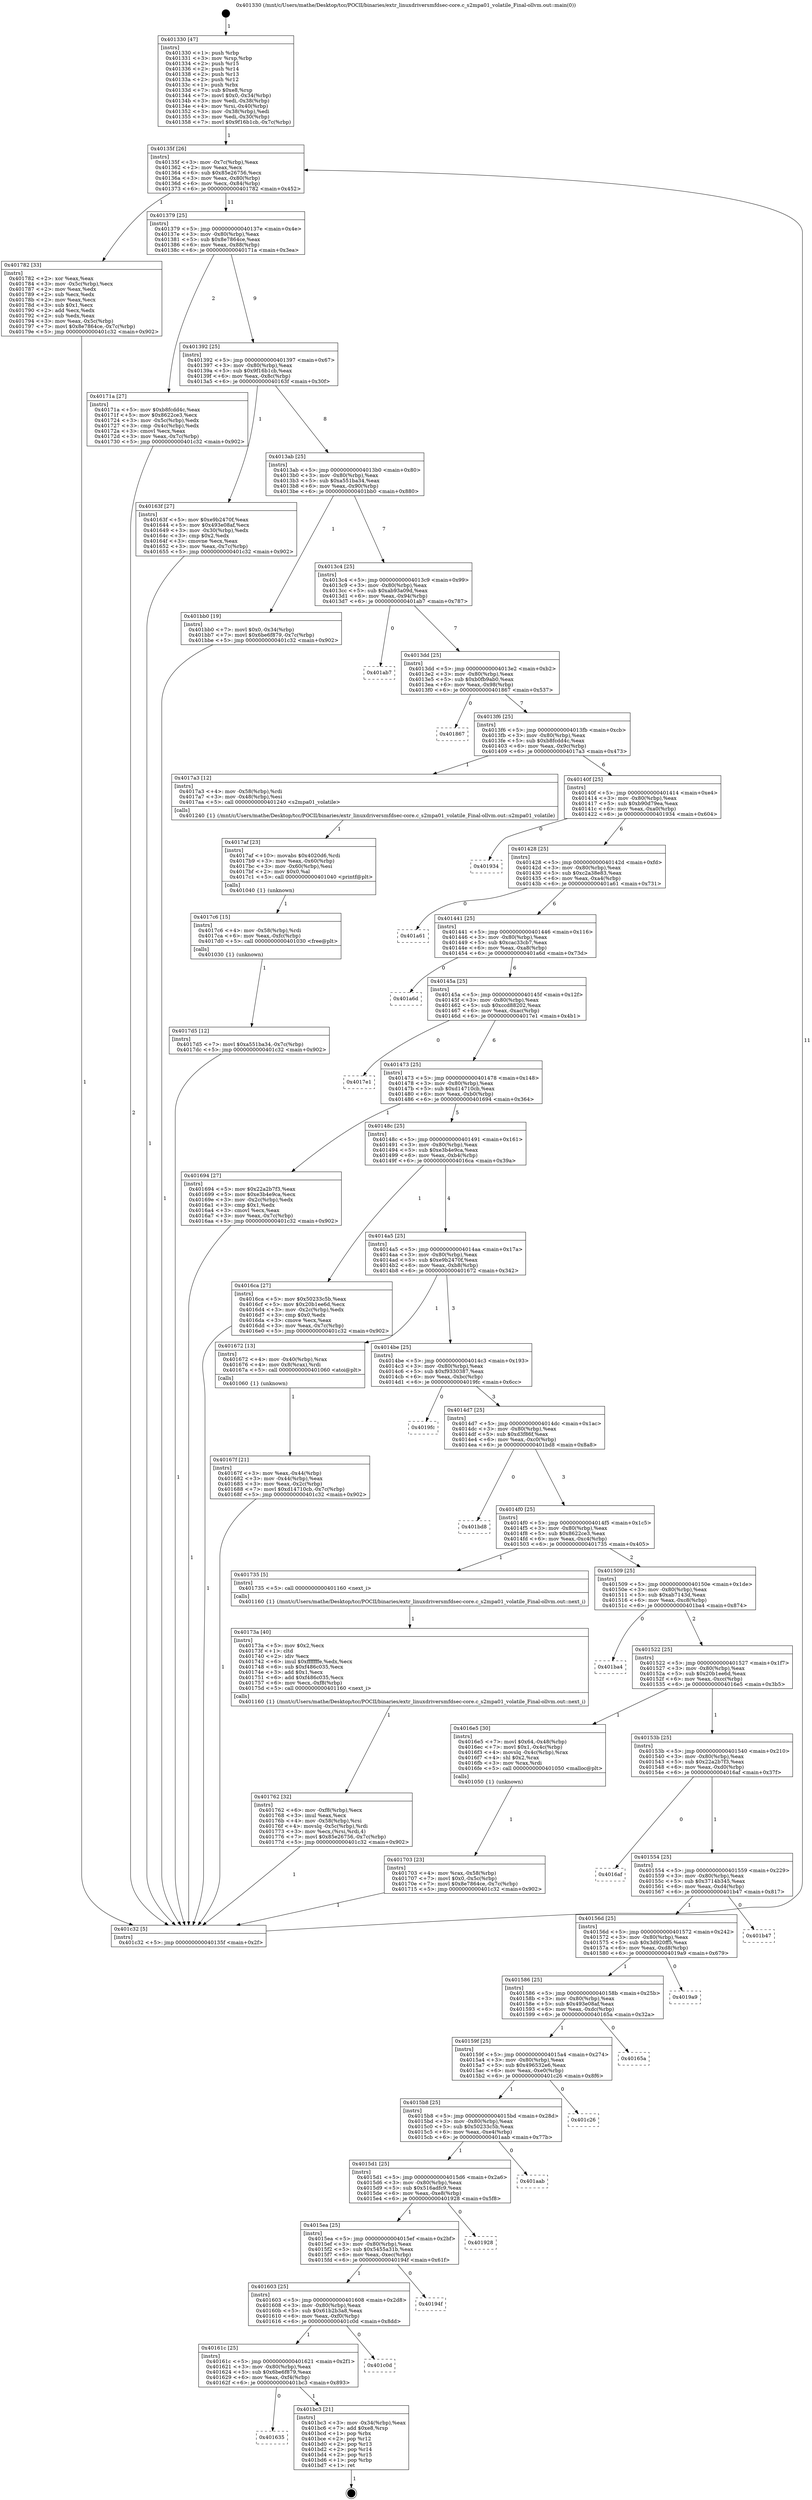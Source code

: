 digraph "0x401330" {
  label = "0x401330 (/mnt/c/Users/mathe/Desktop/tcc/POCII/binaries/extr_linuxdriversmfdsec-core.c_s2mpa01_volatile_Final-ollvm.out::main(0))"
  labelloc = "t"
  node[shape=record]

  Entry [label="",width=0.3,height=0.3,shape=circle,fillcolor=black,style=filled]
  "0x40135f" [label="{
     0x40135f [26]\l
     | [instrs]\l
     &nbsp;&nbsp;0x40135f \<+3\>: mov -0x7c(%rbp),%eax\l
     &nbsp;&nbsp;0x401362 \<+2\>: mov %eax,%ecx\l
     &nbsp;&nbsp;0x401364 \<+6\>: sub $0x85e26756,%ecx\l
     &nbsp;&nbsp;0x40136a \<+3\>: mov %eax,-0x80(%rbp)\l
     &nbsp;&nbsp;0x40136d \<+6\>: mov %ecx,-0x84(%rbp)\l
     &nbsp;&nbsp;0x401373 \<+6\>: je 0000000000401782 \<main+0x452\>\l
  }"]
  "0x401782" [label="{
     0x401782 [33]\l
     | [instrs]\l
     &nbsp;&nbsp;0x401782 \<+2\>: xor %eax,%eax\l
     &nbsp;&nbsp;0x401784 \<+3\>: mov -0x5c(%rbp),%ecx\l
     &nbsp;&nbsp;0x401787 \<+2\>: mov %eax,%edx\l
     &nbsp;&nbsp;0x401789 \<+2\>: sub %ecx,%edx\l
     &nbsp;&nbsp;0x40178b \<+2\>: mov %eax,%ecx\l
     &nbsp;&nbsp;0x40178d \<+3\>: sub $0x1,%ecx\l
     &nbsp;&nbsp;0x401790 \<+2\>: add %ecx,%edx\l
     &nbsp;&nbsp;0x401792 \<+2\>: sub %edx,%eax\l
     &nbsp;&nbsp;0x401794 \<+3\>: mov %eax,-0x5c(%rbp)\l
     &nbsp;&nbsp;0x401797 \<+7\>: movl $0x8e7864ce,-0x7c(%rbp)\l
     &nbsp;&nbsp;0x40179e \<+5\>: jmp 0000000000401c32 \<main+0x902\>\l
  }"]
  "0x401379" [label="{
     0x401379 [25]\l
     | [instrs]\l
     &nbsp;&nbsp;0x401379 \<+5\>: jmp 000000000040137e \<main+0x4e\>\l
     &nbsp;&nbsp;0x40137e \<+3\>: mov -0x80(%rbp),%eax\l
     &nbsp;&nbsp;0x401381 \<+5\>: sub $0x8e7864ce,%eax\l
     &nbsp;&nbsp;0x401386 \<+6\>: mov %eax,-0x88(%rbp)\l
     &nbsp;&nbsp;0x40138c \<+6\>: je 000000000040171a \<main+0x3ea\>\l
  }"]
  Exit [label="",width=0.3,height=0.3,shape=circle,fillcolor=black,style=filled,peripheries=2]
  "0x40171a" [label="{
     0x40171a [27]\l
     | [instrs]\l
     &nbsp;&nbsp;0x40171a \<+5\>: mov $0xb8fcdd4c,%eax\l
     &nbsp;&nbsp;0x40171f \<+5\>: mov $0x8622ce3,%ecx\l
     &nbsp;&nbsp;0x401724 \<+3\>: mov -0x5c(%rbp),%edx\l
     &nbsp;&nbsp;0x401727 \<+3\>: cmp -0x4c(%rbp),%edx\l
     &nbsp;&nbsp;0x40172a \<+3\>: cmovl %ecx,%eax\l
     &nbsp;&nbsp;0x40172d \<+3\>: mov %eax,-0x7c(%rbp)\l
     &nbsp;&nbsp;0x401730 \<+5\>: jmp 0000000000401c32 \<main+0x902\>\l
  }"]
  "0x401392" [label="{
     0x401392 [25]\l
     | [instrs]\l
     &nbsp;&nbsp;0x401392 \<+5\>: jmp 0000000000401397 \<main+0x67\>\l
     &nbsp;&nbsp;0x401397 \<+3\>: mov -0x80(%rbp),%eax\l
     &nbsp;&nbsp;0x40139a \<+5\>: sub $0x9f16b1cb,%eax\l
     &nbsp;&nbsp;0x40139f \<+6\>: mov %eax,-0x8c(%rbp)\l
     &nbsp;&nbsp;0x4013a5 \<+6\>: je 000000000040163f \<main+0x30f\>\l
  }"]
  "0x401635" [label="{
     0x401635\l
  }", style=dashed]
  "0x40163f" [label="{
     0x40163f [27]\l
     | [instrs]\l
     &nbsp;&nbsp;0x40163f \<+5\>: mov $0xe9b2470f,%eax\l
     &nbsp;&nbsp;0x401644 \<+5\>: mov $0x493e08af,%ecx\l
     &nbsp;&nbsp;0x401649 \<+3\>: mov -0x30(%rbp),%edx\l
     &nbsp;&nbsp;0x40164c \<+3\>: cmp $0x2,%edx\l
     &nbsp;&nbsp;0x40164f \<+3\>: cmovne %ecx,%eax\l
     &nbsp;&nbsp;0x401652 \<+3\>: mov %eax,-0x7c(%rbp)\l
     &nbsp;&nbsp;0x401655 \<+5\>: jmp 0000000000401c32 \<main+0x902\>\l
  }"]
  "0x4013ab" [label="{
     0x4013ab [25]\l
     | [instrs]\l
     &nbsp;&nbsp;0x4013ab \<+5\>: jmp 00000000004013b0 \<main+0x80\>\l
     &nbsp;&nbsp;0x4013b0 \<+3\>: mov -0x80(%rbp),%eax\l
     &nbsp;&nbsp;0x4013b3 \<+5\>: sub $0xa551ba34,%eax\l
     &nbsp;&nbsp;0x4013b8 \<+6\>: mov %eax,-0x90(%rbp)\l
     &nbsp;&nbsp;0x4013be \<+6\>: je 0000000000401bb0 \<main+0x880\>\l
  }"]
  "0x401c32" [label="{
     0x401c32 [5]\l
     | [instrs]\l
     &nbsp;&nbsp;0x401c32 \<+5\>: jmp 000000000040135f \<main+0x2f\>\l
  }"]
  "0x401330" [label="{
     0x401330 [47]\l
     | [instrs]\l
     &nbsp;&nbsp;0x401330 \<+1\>: push %rbp\l
     &nbsp;&nbsp;0x401331 \<+3\>: mov %rsp,%rbp\l
     &nbsp;&nbsp;0x401334 \<+2\>: push %r15\l
     &nbsp;&nbsp;0x401336 \<+2\>: push %r14\l
     &nbsp;&nbsp;0x401338 \<+2\>: push %r13\l
     &nbsp;&nbsp;0x40133a \<+2\>: push %r12\l
     &nbsp;&nbsp;0x40133c \<+1\>: push %rbx\l
     &nbsp;&nbsp;0x40133d \<+7\>: sub $0xe8,%rsp\l
     &nbsp;&nbsp;0x401344 \<+7\>: movl $0x0,-0x34(%rbp)\l
     &nbsp;&nbsp;0x40134b \<+3\>: mov %edi,-0x38(%rbp)\l
     &nbsp;&nbsp;0x40134e \<+4\>: mov %rsi,-0x40(%rbp)\l
     &nbsp;&nbsp;0x401352 \<+3\>: mov -0x38(%rbp),%edi\l
     &nbsp;&nbsp;0x401355 \<+3\>: mov %edi,-0x30(%rbp)\l
     &nbsp;&nbsp;0x401358 \<+7\>: movl $0x9f16b1cb,-0x7c(%rbp)\l
  }"]
  "0x401bc3" [label="{
     0x401bc3 [21]\l
     | [instrs]\l
     &nbsp;&nbsp;0x401bc3 \<+3\>: mov -0x34(%rbp),%eax\l
     &nbsp;&nbsp;0x401bc6 \<+7\>: add $0xe8,%rsp\l
     &nbsp;&nbsp;0x401bcd \<+1\>: pop %rbx\l
     &nbsp;&nbsp;0x401bce \<+2\>: pop %r12\l
     &nbsp;&nbsp;0x401bd0 \<+2\>: pop %r13\l
     &nbsp;&nbsp;0x401bd2 \<+2\>: pop %r14\l
     &nbsp;&nbsp;0x401bd4 \<+2\>: pop %r15\l
     &nbsp;&nbsp;0x401bd6 \<+1\>: pop %rbp\l
     &nbsp;&nbsp;0x401bd7 \<+1\>: ret\l
  }"]
  "0x401bb0" [label="{
     0x401bb0 [19]\l
     | [instrs]\l
     &nbsp;&nbsp;0x401bb0 \<+7\>: movl $0x0,-0x34(%rbp)\l
     &nbsp;&nbsp;0x401bb7 \<+7\>: movl $0x6be6f879,-0x7c(%rbp)\l
     &nbsp;&nbsp;0x401bbe \<+5\>: jmp 0000000000401c32 \<main+0x902\>\l
  }"]
  "0x4013c4" [label="{
     0x4013c4 [25]\l
     | [instrs]\l
     &nbsp;&nbsp;0x4013c4 \<+5\>: jmp 00000000004013c9 \<main+0x99\>\l
     &nbsp;&nbsp;0x4013c9 \<+3\>: mov -0x80(%rbp),%eax\l
     &nbsp;&nbsp;0x4013cc \<+5\>: sub $0xab93a09d,%eax\l
     &nbsp;&nbsp;0x4013d1 \<+6\>: mov %eax,-0x94(%rbp)\l
     &nbsp;&nbsp;0x4013d7 \<+6\>: je 0000000000401ab7 \<main+0x787\>\l
  }"]
  "0x40161c" [label="{
     0x40161c [25]\l
     | [instrs]\l
     &nbsp;&nbsp;0x40161c \<+5\>: jmp 0000000000401621 \<main+0x2f1\>\l
     &nbsp;&nbsp;0x401621 \<+3\>: mov -0x80(%rbp),%eax\l
     &nbsp;&nbsp;0x401624 \<+5\>: sub $0x6be6f879,%eax\l
     &nbsp;&nbsp;0x401629 \<+6\>: mov %eax,-0xf4(%rbp)\l
     &nbsp;&nbsp;0x40162f \<+6\>: je 0000000000401bc3 \<main+0x893\>\l
  }"]
  "0x401ab7" [label="{
     0x401ab7\l
  }", style=dashed]
  "0x4013dd" [label="{
     0x4013dd [25]\l
     | [instrs]\l
     &nbsp;&nbsp;0x4013dd \<+5\>: jmp 00000000004013e2 \<main+0xb2\>\l
     &nbsp;&nbsp;0x4013e2 \<+3\>: mov -0x80(%rbp),%eax\l
     &nbsp;&nbsp;0x4013e5 \<+5\>: sub $0xb0fb9ab0,%eax\l
     &nbsp;&nbsp;0x4013ea \<+6\>: mov %eax,-0x98(%rbp)\l
     &nbsp;&nbsp;0x4013f0 \<+6\>: je 0000000000401867 \<main+0x537\>\l
  }"]
  "0x401c0d" [label="{
     0x401c0d\l
  }", style=dashed]
  "0x401867" [label="{
     0x401867\l
  }", style=dashed]
  "0x4013f6" [label="{
     0x4013f6 [25]\l
     | [instrs]\l
     &nbsp;&nbsp;0x4013f6 \<+5\>: jmp 00000000004013fb \<main+0xcb\>\l
     &nbsp;&nbsp;0x4013fb \<+3\>: mov -0x80(%rbp),%eax\l
     &nbsp;&nbsp;0x4013fe \<+5\>: sub $0xb8fcdd4c,%eax\l
     &nbsp;&nbsp;0x401403 \<+6\>: mov %eax,-0x9c(%rbp)\l
     &nbsp;&nbsp;0x401409 \<+6\>: je 00000000004017a3 \<main+0x473\>\l
  }"]
  "0x401603" [label="{
     0x401603 [25]\l
     | [instrs]\l
     &nbsp;&nbsp;0x401603 \<+5\>: jmp 0000000000401608 \<main+0x2d8\>\l
     &nbsp;&nbsp;0x401608 \<+3\>: mov -0x80(%rbp),%eax\l
     &nbsp;&nbsp;0x40160b \<+5\>: sub $0x61b2b3a8,%eax\l
     &nbsp;&nbsp;0x401610 \<+6\>: mov %eax,-0xf0(%rbp)\l
     &nbsp;&nbsp;0x401616 \<+6\>: je 0000000000401c0d \<main+0x8dd\>\l
  }"]
  "0x4017a3" [label="{
     0x4017a3 [12]\l
     | [instrs]\l
     &nbsp;&nbsp;0x4017a3 \<+4\>: mov -0x58(%rbp),%rdi\l
     &nbsp;&nbsp;0x4017a7 \<+3\>: mov -0x48(%rbp),%esi\l
     &nbsp;&nbsp;0x4017aa \<+5\>: call 0000000000401240 \<s2mpa01_volatile\>\l
     | [calls]\l
     &nbsp;&nbsp;0x401240 \{1\} (/mnt/c/Users/mathe/Desktop/tcc/POCII/binaries/extr_linuxdriversmfdsec-core.c_s2mpa01_volatile_Final-ollvm.out::s2mpa01_volatile)\l
  }"]
  "0x40140f" [label="{
     0x40140f [25]\l
     | [instrs]\l
     &nbsp;&nbsp;0x40140f \<+5\>: jmp 0000000000401414 \<main+0xe4\>\l
     &nbsp;&nbsp;0x401414 \<+3\>: mov -0x80(%rbp),%eax\l
     &nbsp;&nbsp;0x401417 \<+5\>: sub $0xb90d79ea,%eax\l
     &nbsp;&nbsp;0x40141c \<+6\>: mov %eax,-0xa0(%rbp)\l
     &nbsp;&nbsp;0x401422 \<+6\>: je 0000000000401934 \<main+0x604\>\l
  }"]
  "0x40194f" [label="{
     0x40194f\l
  }", style=dashed]
  "0x401934" [label="{
     0x401934\l
  }", style=dashed]
  "0x401428" [label="{
     0x401428 [25]\l
     | [instrs]\l
     &nbsp;&nbsp;0x401428 \<+5\>: jmp 000000000040142d \<main+0xfd\>\l
     &nbsp;&nbsp;0x40142d \<+3\>: mov -0x80(%rbp),%eax\l
     &nbsp;&nbsp;0x401430 \<+5\>: sub $0xc2a38e83,%eax\l
     &nbsp;&nbsp;0x401435 \<+6\>: mov %eax,-0xa4(%rbp)\l
     &nbsp;&nbsp;0x40143b \<+6\>: je 0000000000401a61 \<main+0x731\>\l
  }"]
  "0x4015ea" [label="{
     0x4015ea [25]\l
     | [instrs]\l
     &nbsp;&nbsp;0x4015ea \<+5\>: jmp 00000000004015ef \<main+0x2bf\>\l
     &nbsp;&nbsp;0x4015ef \<+3\>: mov -0x80(%rbp),%eax\l
     &nbsp;&nbsp;0x4015f2 \<+5\>: sub $0x5455a31b,%eax\l
     &nbsp;&nbsp;0x4015f7 \<+6\>: mov %eax,-0xec(%rbp)\l
     &nbsp;&nbsp;0x4015fd \<+6\>: je 000000000040194f \<main+0x61f\>\l
  }"]
  "0x401a61" [label="{
     0x401a61\l
  }", style=dashed]
  "0x401441" [label="{
     0x401441 [25]\l
     | [instrs]\l
     &nbsp;&nbsp;0x401441 \<+5\>: jmp 0000000000401446 \<main+0x116\>\l
     &nbsp;&nbsp;0x401446 \<+3\>: mov -0x80(%rbp),%eax\l
     &nbsp;&nbsp;0x401449 \<+5\>: sub $0xcac33cb7,%eax\l
     &nbsp;&nbsp;0x40144e \<+6\>: mov %eax,-0xa8(%rbp)\l
     &nbsp;&nbsp;0x401454 \<+6\>: je 0000000000401a6d \<main+0x73d\>\l
  }"]
  "0x401928" [label="{
     0x401928\l
  }", style=dashed]
  "0x401a6d" [label="{
     0x401a6d\l
  }", style=dashed]
  "0x40145a" [label="{
     0x40145a [25]\l
     | [instrs]\l
     &nbsp;&nbsp;0x40145a \<+5\>: jmp 000000000040145f \<main+0x12f\>\l
     &nbsp;&nbsp;0x40145f \<+3\>: mov -0x80(%rbp),%eax\l
     &nbsp;&nbsp;0x401462 \<+5\>: sub $0xccd88202,%eax\l
     &nbsp;&nbsp;0x401467 \<+6\>: mov %eax,-0xac(%rbp)\l
     &nbsp;&nbsp;0x40146d \<+6\>: je 00000000004017e1 \<main+0x4b1\>\l
  }"]
  "0x4015d1" [label="{
     0x4015d1 [25]\l
     | [instrs]\l
     &nbsp;&nbsp;0x4015d1 \<+5\>: jmp 00000000004015d6 \<main+0x2a6\>\l
     &nbsp;&nbsp;0x4015d6 \<+3\>: mov -0x80(%rbp),%eax\l
     &nbsp;&nbsp;0x4015d9 \<+5\>: sub $0x516adfc9,%eax\l
     &nbsp;&nbsp;0x4015de \<+6\>: mov %eax,-0xe8(%rbp)\l
     &nbsp;&nbsp;0x4015e4 \<+6\>: je 0000000000401928 \<main+0x5f8\>\l
  }"]
  "0x4017e1" [label="{
     0x4017e1\l
  }", style=dashed]
  "0x401473" [label="{
     0x401473 [25]\l
     | [instrs]\l
     &nbsp;&nbsp;0x401473 \<+5\>: jmp 0000000000401478 \<main+0x148\>\l
     &nbsp;&nbsp;0x401478 \<+3\>: mov -0x80(%rbp),%eax\l
     &nbsp;&nbsp;0x40147b \<+5\>: sub $0xd14710cb,%eax\l
     &nbsp;&nbsp;0x401480 \<+6\>: mov %eax,-0xb0(%rbp)\l
     &nbsp;&nbsp;0x401486 \<+6\>: je 0000000000401694 \<main+0x364\>\l
  }"]
  "0x401aab" [label="{
     0x401aab\l
  }", style=dashed]
  "0x401694" [label="{
     0x401694 [27]\l
     | [instrs]\l
     &nbsp;&nbsp;0x401694 \<+5\>: mov $0x22a2b7f3,%eax\l
     &nbsp;&nbsp;0x401699 \<+5\>: mov $0xe3b4e9ca,%ecx\l
     &nbsp;&nbsp;0x40169e \<+3\>: mov -0x2c(%rbp),%edx\l
     &nbsp;&nbsp;0x4016a1 \<+3\>: cmp $0x1,%edx\l
     &nbsp;&nbsp;0x4016a4 \<+3\>: cmovl %ecx,%eax\l
     &nbsp;&nbsp;0x4016a7 \<+3\>: mov %eax,-0x7c(%rbp)\l
     &nbsp;&nbsp;0x4016aa \<+5\>: jmp 0000000000401c32 \<main+0x902\>\l
  }"]
  "0x40148c" [label="{
     0x40148c [25]\l
     | [instrs]\l
     &nbsp;&nbsp;0x40148c \<+5\>: jmp 0000000000401491 \<main+0x161\>\l
     &nbsp;&nbsp;0x401491 \<+3\>: mov -0x80(%rbp),%eax\l
     &nbsp;&nbsp;0x401494 \<+5\>: sub $0xe3b4e9ca,%eax\l
     &nbsp;&nbsp;0x401499 \<+6\>: mov %eax,-0xb4(%rbp)\l
     &nbsp;&nbsp;0x40149f \<+6\>: je 00000000004016ca \<main+0x39a\>\l
  }"]
  "0x4015b8" [label="{
     0x4015b8 [25]\l
     | [instrs]\l
     &nbsp;&nbsp;0x4015b8 \<+5\>: jmp 00000000004015bd \<main+0x28d\>\l
     &nbsp;&nbsp;0x4015bd \<+3\>: mov -0x80(%rbp),%eax\l
     &nbsp;&nbsp;0x4015c0 \<+5\>: sub $0x50233c5b,%eax\l
     &nbsp;&nbsp;0x4015c5 \<+6\>: mov %eax,-0xe4(%rbp)\l
     &nbsp;&nbsp;0x4015cb \<+6\>: je 0000000000401aab \<main+0x77b\>\l
  }"]
  "0x4016ca" [label="{
     0x4016ca [27]\l
     | [instrs]\l
     &nbsp;&nbsp;0x4016ca \<+5\>: mov $0x50233c5b,%eax\l
     &nbsp;&nbsp;0x4016cf \<+5\>: mov $0x20b1ee6d,%ecx\l
     &nbsp;&nbsp;0x4016d4 \<+3\>: mov -0x2c(%rbp),%edx\l
     &nbsp;&nbsp;0x4016d7 \<+3\>: cmp $0x0,%edx\l
     &nbsp;&nbsp;0x4016da \<+3\>: cmove %ecx,%eax\l
     &nbsp;&nbsp;0x4016dd \<+3\>: mov %eax,-0x7c(%rbp)\l
     &nbsp;&nbsp;0x4016e0 \<+5\>: jmp 0000000000401c32 \<main+0x902\>\l
  }"]
  "0x4014a5" [label="{
     0x4014a5 [25]\l
     | [instrs]\l
     &nbsp;&nbsp;0x4014a5 \<+5\>: jmp 00000000004014aa \<main+0x17a\>\l
     &nbsp;&nbsp;0x4014aa \<+3\>: mov -0x80(%rbp),%eax\l
     &nbsp;&nbsp;0x4014ad \<+5\>: sub $0xe9b2470f,%eax\l
     &nbsp;&nbsp;0x4014b2 \<+6\>: mov %eax,-0xb8(%rbp)\l
     &nbsp;&nbsp;0x4014b8 \<+6\>: je 0000000000401672 \<main+0x342\>\l
  }"]
  "0x401c26" [label="{
     0x401c26\l
  }", style=dashed]
  "0x401672" [label="{
     0x401672 [13]\l
     | [instrs]\l
     &nbsp;&nbsp;0x401672 \<+4\>: mov -0x40(%rbp),%rax\l
     &nbsp;&nbsp;0x401676 \<+4\>: mov 0x8(%rax),%rdi\l
     &nbsp;&nbsp;0x40167a \<+5\>: call 0000000000401060 \<atoi@plt\>\l
     | [calls]\l
     &nbsp;&nbsp;0x401060 \{1\} (unknown)\l
  }"]
  "0x4014be" [label="{
     0x4014be [25]\l
     | [instrs]\l
     &nbsp;&nbsp;0x4014be \<+5\>: jmp 00000000004014c3 \<main+0x193\>\l
     &nbsp;&nbsp;0x4014c3 \<+3\>: mov -0x80(%rbp),%eax\l
     &nbsp;&nbsp;0x4014c6 \<+5\>: sub $0xf9330387,%eax\l
     &nbsp;&nbsp;0x4014cb \<+6\>: mov %eax,-0xbc(%rbp)\l
     &nbsp;&nbsp;0x4014d1 \<+6\>: je 00000000004019fc \<main+0x6cc\>\l
  }"]
  "0x40167f" [label="{
     0x40167f [21]\l
     | [instrs]\l
     &nbsp;&nbsp;0x40167f \<+3\>: mov %eax,-0x44(%rbp)\l
     &nbsp;&nbsp;0x401682 \<+3\>: mov -0x44(%rbp),%eax\l
     &nbsp;&nbsp;0x401685 \<+3\>: mov %eax,-0x2c(%rbp)\l
     &nbsp;&nbsp;0x401688 \<+7\>: movl $0xd14710cb,-0x7c(%rbp)\l
     &nbsp;&nbsp;0x40168f \<+5\>: jmp 0000000000401c32 \<main+0x902\>\l
  }"]
  "0x40159f" [label="{
     0x40159f [25]\l
     | [instrs]\l
     &nbsp;&nbsp;0x40159f \<+5\>: jmp 00000000004015a4 \<main+0x274\>\l
     &nbsp;&nbsp;0x4015a4 \<+3\>: mov -0x80(%rbp),%eax\l
     &nbsp;&nbsp;0x4015a7 \<+5\>: sub $0x496532e6,%eax\l
     &nbsp;&nbsp;0x4015ac \<+6\>: mov %eax,-0xe0(%rbp)\l
     &nbsp;&nbsp;0x4015b2 \<+6\>: je 0000000000401c26 \<main+0x8f6\>\l
  }"]
  "0x4019fc" [label="{
     0x4019fc\l
  }", style=dashed]
  "0x4014d7" [label="{
     0x4014d7 [25]\l
     | [instrs]\l
     &nbsp;&nbsp;0x4014d7 \<+5\>: jmp 00000000004014dc \<main+0x1ac\>\l
     &nbsp;&nbsp;0x4014dc \<+3\>: mov -0x80(%rbp),%eax\l
     &nbsp;&nbsp;0x4014df \<+5\>: sub $0xd3f86f,%eax\l
     &nbsp;&nbsp;0x4014e4 \<+6\>: mov %eax,-0xc0(%rbp)\l
     &nbsp;&nbsp;0x4014ea \<+6\>: je 0000000000401bd8 \<main+0x8a8\>\l
  }"]
  "0x40165a" [label="{
     0x40165a\l
  }", style=dashed]
  "0x401bd8" [label="{
     0x401bd8\l
  }", style=dashed]
  "0x4014f0" [label="{
     0x4014f0 [25]\l
     | [instrs]\l
     &nbsp;&nbsp;0x4014f0 \<+5\>: jmp 00000000004014f5 \<main+0x1c5\>\l
     &nbsp;&nbsp;0x4014f5 \<+3\>: mov -0x80(%rbp),%eax\l
     &nbsp;&nbsp;0x4014f8 \<+5\>: sub $0x8622ce3,%eax\l
     &nbsp;&nbsp;0x4014fd \<+6\>: mov %eax,-0xc4(%rbp)\l
     &nbsp;&nbsp;0x401503 \<+6\>: je 0000000000401735 \<main+0x405\>\l
  }"]
  "0x401586" [label="{
     0x401586 [25]\l
     | [instrs]\l
     &nbsp;&nbsp;0x401586 \<+5\>: jmp 000000000040158b \<main+0x25b\>\l
     &nbsp;&nbsp;0x40158b \<+3\>: mov -0x80(%rbp),%eax\l
     &nbsp;&nbsp;0x40158e \<+5\>: sub $0x493e08af,%eax\l
     &nbsp;&nbsp;0x401593 \<+6\>: mov %eax,-0xdc(%rbp)\l
     &nbsp;&nbsp;0x401599 \<+6\>: je 000000000040165a \<main+0x32a\>\l
  }"]
  "0x401735" [label="{
     0x401735 [5]\l
     | [instrs]\l
     &nbsp;&nbsp;0x401735 \<+5\>: call 0000000000401160 \<next_i\>\l
     | [calls]\l
     &nbsp;&nbsp;0x401160 \{1\} (/mnt/c/Users/mathe/Desktop/tcc/POCII/binaries/extr_linuxdriversmfdsec-core.c_s2mpa01_volatile_Final-ollvm.out::next_i)\l
  }"]
  "0x401509" [label="{
     0x401509 [25]\l
     | [instrs]\l
     &nbsp;&nbsp;0x401509 \<+5\>: jmp 000000000040150e \<main+0x1de\>\l
     &nbsp;&nbsp;0x40150e \<+3\>: mov -0x80(%rbp),%eax\l
     &nbsp;&nbsp;0x401511 \<+5\>: sub $0xab7143d,%eax\l
     &nbsp;&nbsp;0x401516 \<+6\>: mov %eax,-0xc8(%rbp)\l
     &nbsp;&nbsp;0x40151c \<+6\>: je 0000000000401ba4 \<main+0x874\>\l
  }"]
  "0x4019a9" [label="{
     0x4019a9\l
  }", style=dashed]
  "0x401ba4" [label="{
     0x401ba4\l
  }", style=dashed]
  "0x401522" [label="{
     0x401522 [25]\l
     | [instrs]\l
     &nbsp;&nbsp;0x401522 \<+5\>: jmp 0000000000401527 \<main+0x1f7\>\l
     &nbsp;&nbsp;0x401527 \<+3\>: mov -0x80(%rbp),%eax\l
     &nbsp;&nbsp;0x40152a \<+5\>: sub $0x20b1ee6d,%eax\l
     &nbsp;&nbsp;0x40152f \<+6\>: mov %eax,-0xcc(%rbp)\l
     &nbsp;&nbsp;0x401535 \<+6\>: je 00000000004016e5 \<main+0x3b5\>\l
  }"]
  "0x40156d" [label="{
     0x40156d [25]\l
     | [instrs]\l
     &nbsp;&nbsp;0x40156d \<+5\>: jmp 0000000000401572 \<main+0x242\>\l
     &nbsp;&nbsp;0x401572 \<+3\>: mov -0x80(%rbp),%eax\l
     &nbsp;&nbsp;0x401575 \<+5\>: sub $0x3d920ff5,%eax\l
     &nbsp;&nbsp;0x40157a \<+6\>: mov %eax,-0xd8(%rbp)\l
     &nbsp;&nbsp;0x401580 \<+6\>: je 00000000004019a9 \<main+0x679\>\l
  }"]
  "0x4016e5" [label="{
     0x4016e5 [30]\l
     | [instrs]\l
     &nbsp;&nbsp;0x4016e5 \<+7\>: movl $0x64,-0x48(%rbp)\l
     &nbsp;&nbsp;0x4016ec \<+7\>: movl $0x1,-0x4c(%rbp)\l
     &nbsp;&nbsp;0x4016f3 \<+4\>: movslq -0x4c(%rbp),%rax\l
     &nbsp;&nbsp;0x4016f7 \<+4\>: shl $0x2,%rax\l
     &nbsp;&nbsp;0x4016fb \<+3\>: mov %rax,%rdi\l
     &nbsp;&nbsp;0x4016fe \<+5\>: call 0000000000401050 \<malloc@plt\>\l
     | [calls]\l
     &nbsp;&nbsp;0x401050 \{1\} (unknown)\l
  }"]
  "0x40153b" [label="{
     0x40153b [25]\l
     | [instrs]\l
     &nbsp;&nbsp;0x40153b \<+5\>: jmp 0000000000401540 \<main+0x210\>\l
     &nbsp;&nbsp;0x401540 \<+3\>: mov -0x80(%rbp),%eax\l
     &nbsp;&nbsp;0x401543 \<+5\>: sub $0x22a2b7f3,%eax\l
     &nbsp;&nbsp;0x401548 \<+6\>: mov %eax,-0xd0(%rbp)\l
     &nbsp;&nbsp;0x40154e \<+6\>: je 00000000004016af \<main+0x37f\>\l
  }"]
  "0x401703" [label="{
     0x401703 [23]\l
     | [instrs]\l
     &nbsp;&nbsp;0x401703 \<+4\>: mov %rax,-0x58(%rbp)\l
     &nbsp;&nbsp;0x401707 \<+7\>: movl $0x0,-0x5c(%rbp)\l
     &nbsp;&nbsp;0x40170e \<+7\>: movl $0x8e7864ce,-0x7c(%rbp)\l
     &nbsp;&nbsp;0x401715 \<+5\>: jmp 0000000000401c32 \<main+0x902\>\l
  }"]
  "0x40173a" [label="{
     0x40173a [40]\l
     | [instrs]\l
     &nbsp;&nbsp;0x40173a \<+5\>: mov $0x2,%ecx\l
     &nbsp;&nbsp;0x40173f \<+1\>: cltd\l
     &nbsp;&nbsp;0x401740 \<+2\>: idiv %ecx\l
     &nbsp;&nbsp;0x401742 \<+6\>: imul $0xfffffffe,%edx,%ecx\l
     &nbsp;&nbsp;0x401748 \<+6\>: sub $0xf486c035,%ecx\l
     &nbsp;&nbsp;0x40174e \<+3\>: add $0x1,%ecx\l
     &nbsp;&nbsp;0x401751 \<+6\>: add $0xf486c035,%ecx\l
     &nbsp;&nbsp;0x401757 \<+6\>: mov %ecx,-0xf8(%rbp)\l
     &nbsp;&nbsp;0x40175d \<+5\>: call 0000000000401160 \<next_i\>\l
     | [calls]\l
     &nbsp;&nbsp;0x401160 \{1\} (/mnt/c/Users/mathe/Desktop/tcc/POCII/binaries/extr_linuxdriversmfdsec-core.c_s2mpa01_volatile_Final-ollvm.out::next_i)\l
  }"]
  "0x401762" [label="{
     0x401762 [32]\l
     | [instrs]\l
     &nbsp;&nbsp;0x401762 \<+6\>: mov -0xf8(%rbp),%ecx\l
     &nbsp;&nbsp;0x401768 \<+3\>: imul %eax,%ecx\l
     &nbsp;&nbsp;0x40176b \<+4\>: mov -0x58(%rbp),%rsi\l
     &nbsp;&nbsp;0x40176f \<+4\>: movslq -0x5c(%rbp),%rdi\l
     &nbsp;&nbsp;0x401773 \<+3\>: mov %ecx,(%rsi,%rdi,4)\l
     &nbsp;&nbsp;0x401776 \<+7\>: movl $0x85e26756,-0x7c(%rbp)\l
     &nbsp;&nbsp;0x40177d \<+5\>: jmp 0000000000401c32 \<main+0x902\>\l
  }"]
  "0x4017af" [label="{
     0x4017af [23]\l
     | [instrs]\l
     &nbsp;&nbsp;0x4017af \<+10\>: movabs $0x4020d6,%rdi\l
     &nbsp;&nbsp;0x4017b9 \<+3\>: mov %eax,-0x60(%rbp)\l
     &nbsp;&nbsp;0x4017bc \<+3\>: mov -0x60(%rbp),%esi\l
     &nbsp;&nbsp;0x4017bf \<+2\>: mov $0x0,%al\l
     &nbsp;&nbsp;0x4017c1 \<+5\>: call 0000000000401040 \<printf@plt\>\l
     | [calls]\l
     &nbsp;&nbsp;0x401040 \{1\} (unknown)\l
  }"]
  "0x4017c6" [label="{
     0x4017c6 [15]\l
     | [instrs]\l
     &nbsp;&nbsp;0x4017c6 \<+4\>: mov -0x58(%rbp),%rdi\l
     &nbsp;&nbsp;0x4017ca \<+6\>: mov %eax,-0xfc(%rbp)\l
     &nbsp;&nbsp;0x4017d0 \<+5\>: call 0000000000401030 \<free@plt\>\l
     | [calls]\l
     &nbsp;&nbsp;0x401030 \{1\} (unknown)\l
  }"]
  "0x4017d5" [label="{
     0x4017d5 [12]\l
     | [instrs]\l
     &nbsp;&nbsp;0x4017d5 \<+7\>: movl $0xa551ba34,-0x7c(%rbp)\l
     &nbsp;&nbsp;0x4017dc \<+5\>: jmp 0000000000401c32 \<main+0x902\>\l
  }"]
  "0x401b47" [label="{
     0x401b47\l
  }", style=dashed]
  "0x4016af" [label="{
     0x4016af\l
  }", style=dashed]
  "0x401554" [label="{
     0x401554 [25]\l
     | [instrs]\l
     &nbsp;&nbsp;0x401554 \<+5\>: jmp 0000000000401559 \<main+0x229\>\l
     &nbsp;&nbsp;0x401559 \<+3\>: mov -0x80(%rbp),%eax\l
     &nbsp;&nbsp;0x40155c \<+5\>: sub $0x3714b345,%eax\l
     &nbsp;&nbsp;0x401561 \<+6\>: mov %eax,-0xd4(%rbp)\l
     &nbsp;&nbsp;0x401567 \<+6\>: je 0000000000401b47 \<main+0x817\>\l
  }"]
  Entry -> "0x401330" [label=" 1"]
  "0x40135f" -> "0x401782" [label=" 1"]
  "0x40135f" -> "0x401379" [label=" 11"]
  "0x401bc3" -> Exit [label=" 1"]
  "0x401379" -> "0x40171a" [label=" 2"]
  "0x401379" -> "0x401392" [label=" 9"]
  "0x40161c" -> "0x401635" [label=" 0"]
  "0x401392" -> "0x40163f" [label=" 1"]
  "0x401392" -> "0x4013ab" [label=" 8"]
  "0x40163f" -> "0x401c32" [label=" 1"]
  "0x401330" -> "0x40135f" [label=" 1"]
  "0x401c32" -> "0x40135f" [label=" 11"]
  "0x40161c" -> "0x401bc3" [label=" 1"]
  "0x4013ab" -> "0x401bb0" [label=" 1"]
  "0x4013ab" -> "0x4013c4" [label=" 7"]
  "0x401603" -> "0x40161c" [label=" 1"]
  "0x4013c4" -> "0x401ab7" [label=" 0"]
  "0x4013c4" -> "0x4013dd" [label=" 7"]
  "0x401603" -> "0x401c0d" [label=" 0"]
  "0x4013dd" -> "0x401867" [label=" 0"]
  "0x4013dd" -> "0x4013f6" [label=" 7"]
  "0x4015ea" -> "0x401603" [label=" 1"]
  "0x4013f6" -> "0x4017a3" [label=" 1"]
  "0x4013f6" -> "0x40140f" [label=" 6"]
  "0x4015ea" -> "0x40194f" [label=" 0"]
  "0x40140f" -> "0x401934" [label=" 0"]
  "0x40140f" -> "0x401428" [label=" 6"]
  "0x4015d1" -> "0x4015ea" [label=" 1"]
  "0x401428" -> "0x401a61" [label=" 0"]
  "0x401428" -> "0x401441" [label=" 6"]
  "0x4015d1" -> "0x401928" [label=" 0"]
  "0x401441" -> "0x401a6d" [label=" 0"]
  "0x401441" -> "0x40145a" [label=" 6"]
  "0x4015b8" -> "0x4015d1" [label=" 1"]
  "0x40145a" -> "0x4017e1" [label=" 0"]
  "0x40145a" -> "0x401473" [label=" 6"]
  "0x4015b8" -> "0x401aab" [label=" 0"]
  "0x401473" -> "0x401694" [label=" 1"]
  "0x401473" -> "0x40148c" [label=" 5"]
  "0x40159f" -> "0x4015b8" [label=" 1"]
  "0x40148c" -> "0x4016ca" [label=" 1"]
  "0x40148c" -> "0x4014a5" [label=" 4"]
  "0x40159f" -> "0x401c26" [label=" 0"]
  "0x4014a5" -> "0x401672" [label=" 1"]
  "0x4014a5" -> "0x4014be" [label=" 3"]
  "0x401672" -> "0x40167f" [label=" 1"]
  "0x40167f" -> "0x401c32" [label=" 1"]
  "0x401694" -> "0x401c32" [label=" 1"]
  "0x4016ca" -> "0x401c32" [label=" 1"]
  "0x401586" -> "0x40159f" [label=" 1"]
  "0x4014be" -> "0x4019fc" [label=" 0"]
  "0x4014be" -> "0x4014d7" [label=" 3"]
  "0x401586" -> "0x40165a" [label=" 0"]
  "0x4014d7" -> "0x401bd8" [label=" 0"]
  "0x4014d7" -> "0x4014f0" [label=" 3"]
  "0x40156d" -> "0x401586" [label=" 1"]
  "0x4014f0" -> "0x401735" [label=" 1"]
  "0x4014f0" -> "0x401509" [label=" 2"]
  "0x40156d" -> "0x4019a9" [label=" 0"]
  "0x401509" -> "0x401ba4" [label=" 0"]
  "0x401509" -> "0x401522" [label=" 2"]
  "0x401554" -> "0x40156d" [label=" 1"]
  "0x401522" -> "0x4016e5" [label=" 1"]
  "0x401522" -> "0x40153b" [label=" 1"]
  "0x4016e5" -> "0x401703" [label=" 1"]
  "0x401703" -> "0x401c32" [label=" 1"]
  "0x40171a" -> "0x401c32" [label=" 2"]
  "0x401735" -> "0x40173a" [label=" 1"]
  "0x40173a" -> "0x401762" [label=" 1"]
  "0x401762" -> "0x401c32" [label=" 1"]
  "0x401782" -> "0x401c32" [label=" 1"]
  "0x4017a3" -> "0x4017af" [label=" 1"]
  "0x4017af" -> "0x4017c6" [label=" 1"]
  "0x4017c6" -> "0x4017d5" [label=" 1"]
  "0x4017d5" -> "0x401c32" [label=" 1"]
  "0x401bb0" -> "0x401c32" [label=" 1"]
  "0x401554" -> "0x401b47" [label=" 0"]
  "0x40153b" -> "0x4016af" [label=" 0"]
  "0x40153b" -> "0x401554" [label=" 1"]
}
